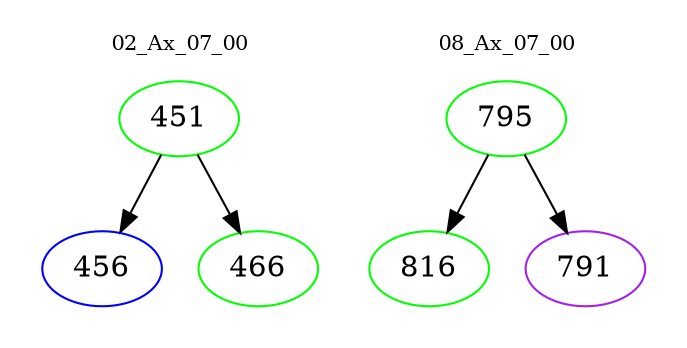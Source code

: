 digraph{
subgraph cluster_0 {
color = white
label = "02_Ax_07_00";
fontsize=10;
T0_451 [label="451", color="green"]
T0_451 -> T0_456 [color="black"]
T0_456 [label="456", color="blue"]
T0_451 -> T0_466 [color="black"]
T0_466 [label="466", color="green"]
}
subgraph cluster_1 {
color = white
label = "08_Ax_07_00";
fontsize=10;
T1_795 [label="795", color="green"]
T1_795 -> T1_816 [color="black"]
T1_816 [label="816", color="green"]
T1_795 -> T1_791 [color="black"]
T1_791 [label="791", color="purple"]
}
}
